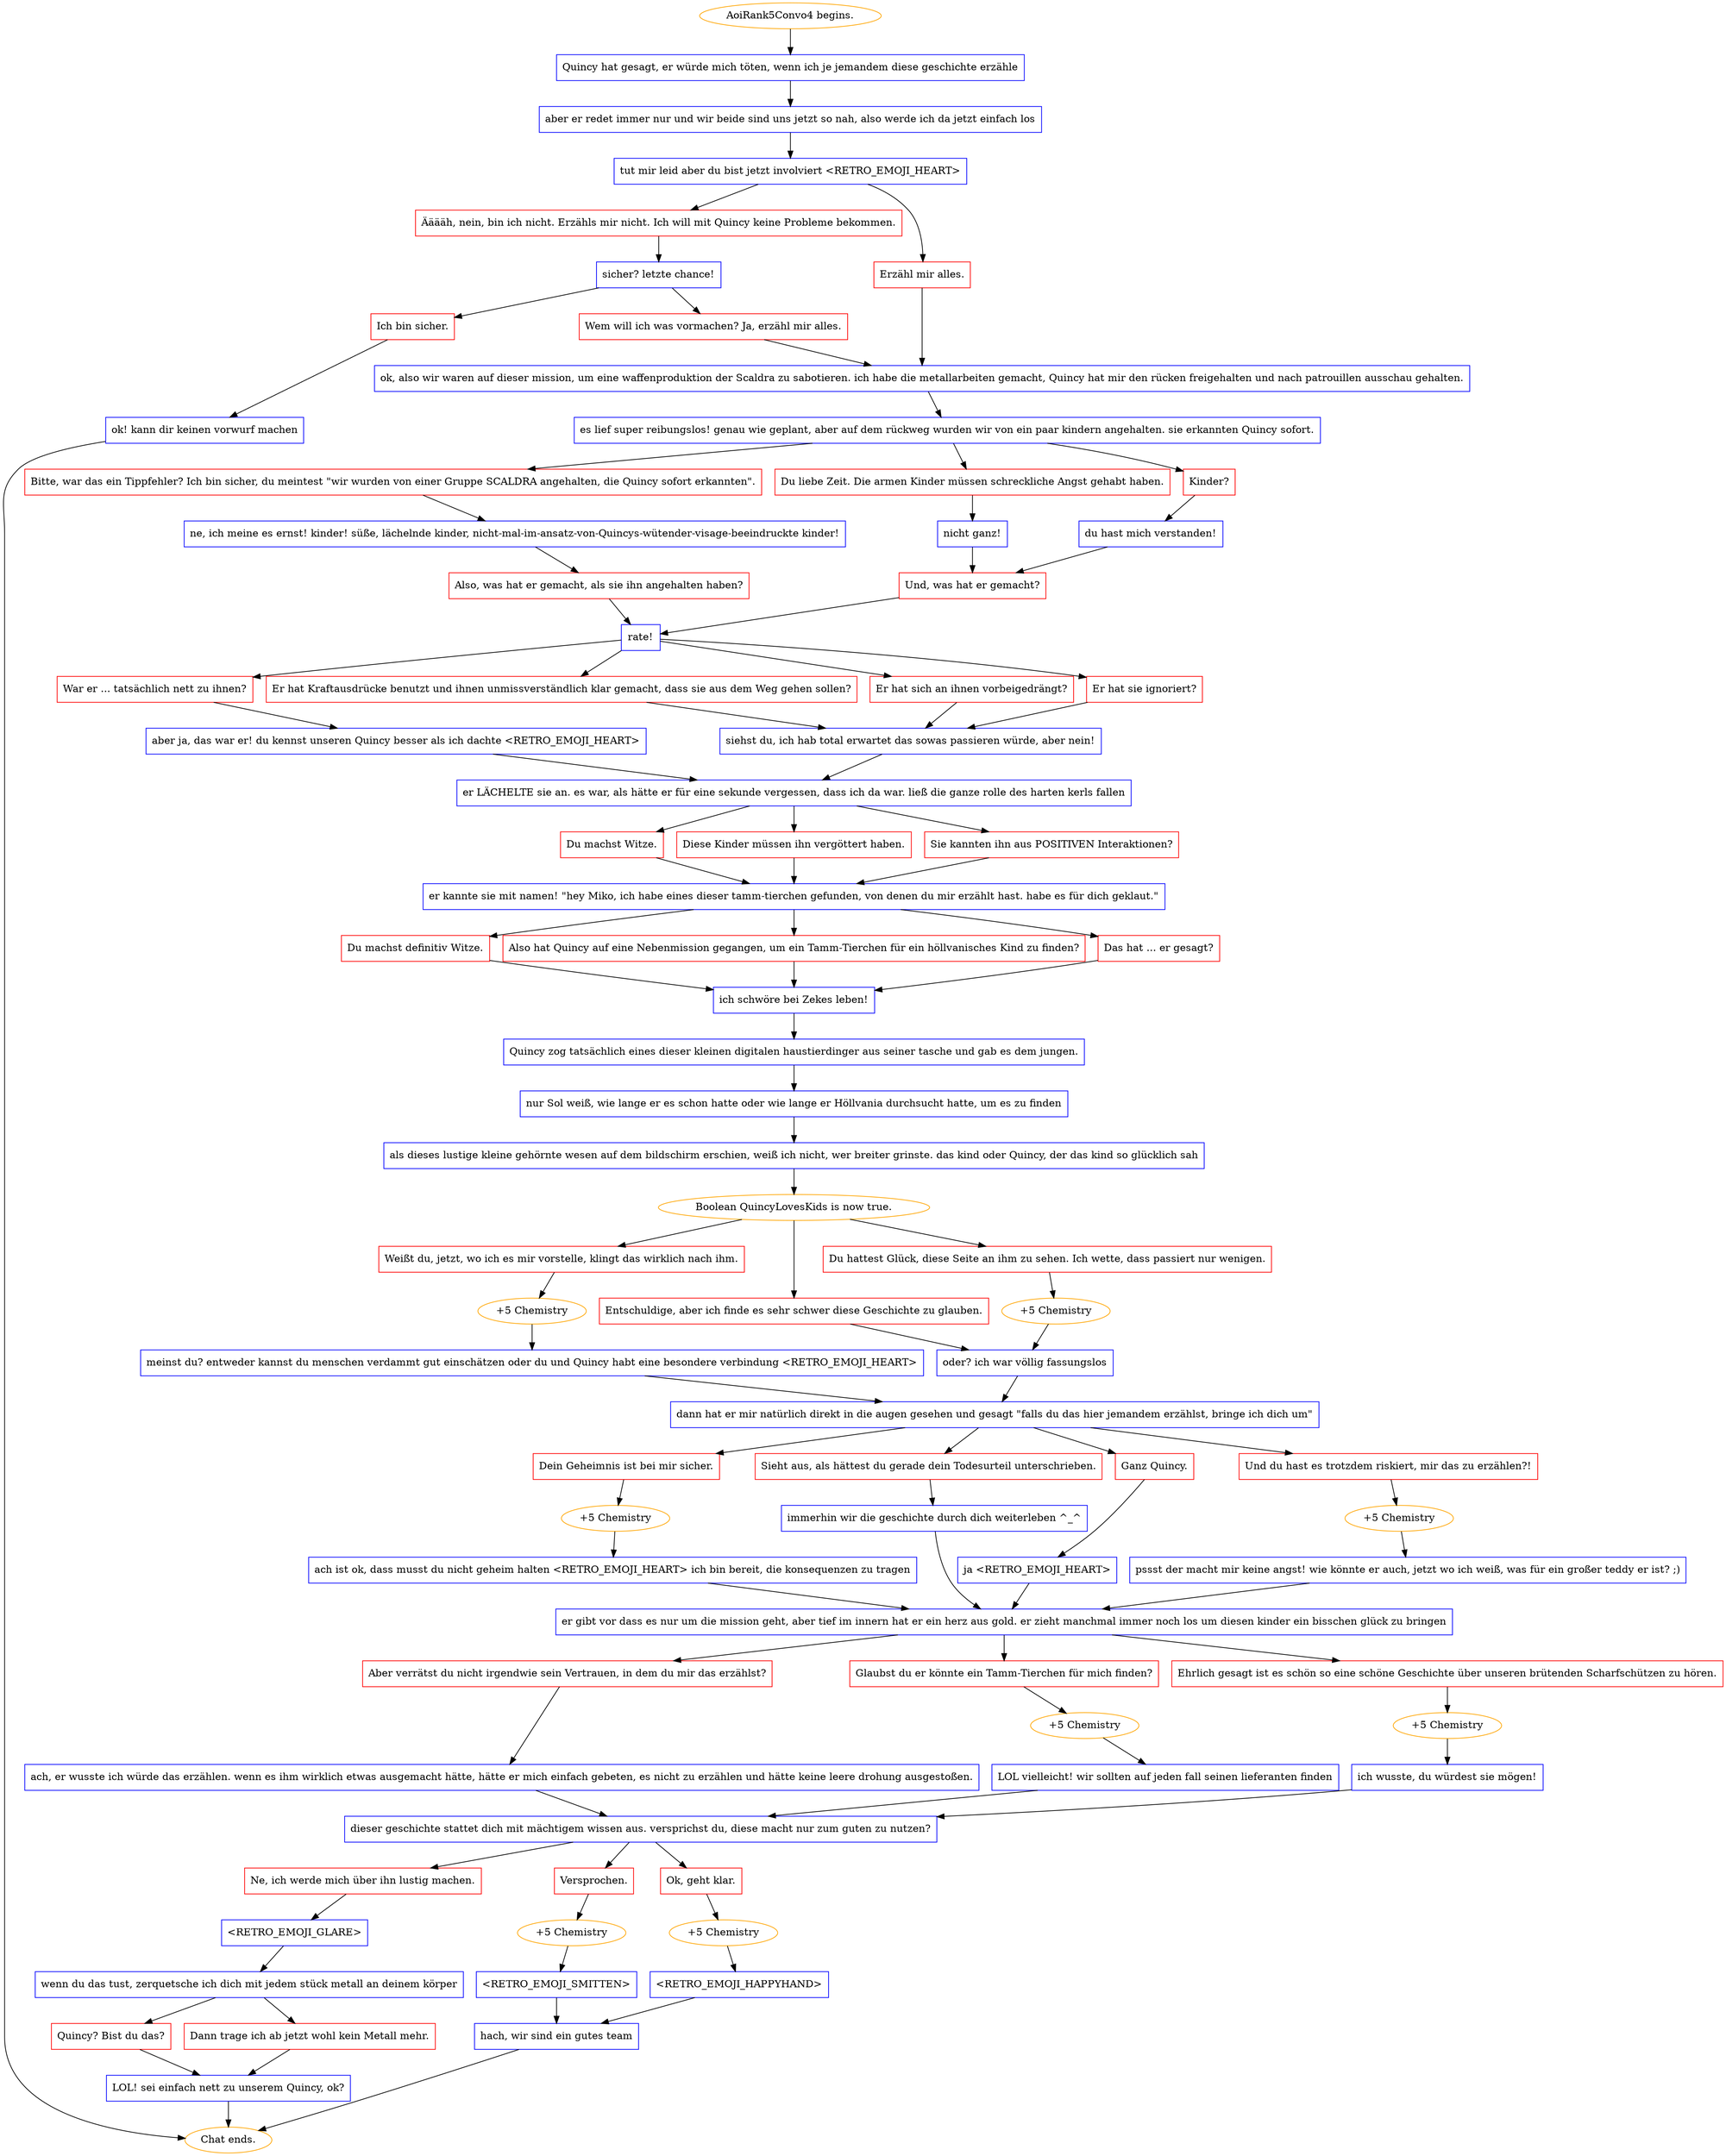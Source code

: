 digraph {
	"AoiRank5Convo4 begins." [color=orange];
		"AoiRank5Convo4 begins." -> j3499427168;
	j3499427168 [label="Quincy hat gesagt, er würde mich töten, wenn ich je jemandem diese geschichte erzähle",shape=box,color=blue];
		j3499427168 -> j4172335986;
	j4172335986 [label="aber er redet immer nur und wir beide sind uns jetzt so nah, also werde ich da jetzt einfach los",shape=box,color=blue];
		j4172335986 -> j743050810;
	j743050810 [label="tut mir leid aber du bist jetzt involviert <RETRO_EMOJI_HEART>",shape=box,color=blue];
		j743050810 -> j223476713;
		j743050810 -> j399528752;
	j223476713 [label="Ääääh, nein, bin ich nicht. Erzähls mir nicht. Ich will mit Quincy keine Probleme bekommen.",shape=box,color=red];
		j223476713 -> j1761420934;
	j399528752 [label="Erzähl mir alles.",shape=box,color=red];
		j399528752 -> j690767267;
	j1761420934 [label="sicher? letzte chance!",shape=box,color=blue];
		j1761420934 -> j212145957;
		j1761420934 -> j2402249779;
	j690767267 [label="ok, also wir waren auf dieser mission, um eine waffenproduktion der Scaldra zu sabotieren. ich habe die metallarbeiten gemacht, Quincy hat mir den rücken freigehalten und nach patrouillen ausschau gehalten.",shape=box,color=blue];
		j690767267 -> j2387412643;
	j212145957 [label="Wem will ich was vormachen? Ja, erzähl mir alles.",shape=box,color=red];
		j212145957 -> j690767267;
	j2402249779 [label="Ich bin sicher.",shape=box,color=red];
		j2402249779 -> j1116377801;
	j2387412643 [label="es lief super reibungslos! genau wie geplant, aber auf dem rückweg wurden wir von ein paar kindern angehalten. sie erkannten Quincy sofort.",shape=box,color=blue];
		j2387412643 -> j1204517186;
		j2387412643 -> j935708046;
		j2387412643 -> j2648889861;
	j1116377801 [label="ok! kann dir keinen vorwurf machen",shape=box,color=blue];
		j1116377801 -> "Chat ends.";
	j1204517186 [label="Bitte, war das ein Tippfehler? Ich bin sicher, du meintest \"wir wurden von einer Gruppe SCALDRA angehalten, die Quincy sofort erkannten\".",shape=box,color=red];
		j1204517186 -> j1179645330;
	j935708046 [label="Du liebe Zeit. Die armen Kinder müssen schreckliche Angst gehabt haben.",shape=box,color=red];
		j935708046 -> j3428859019;
	j2648889861 [label="Kinder?",shape=box,color=red];
		j2648889861 -> j3518451035;
	"Chat ends." [color=orange];
	j1179645330 [label="ne, ich meine es ernst! kinder! süße, lächelnde kinder, nicht-mal-im-ansatz-von-Quincys-wütender-visage-beeindruckte kinder!",shape=box,color=blue];
		j1179645330 -> j1026182829;
	j3428859019 [label="nicht ganz!",shape=box,color=blue];
		j3428859019 -> j3994784975;
	j3518451035 [label="du hast mich verstanden!",shape=box,color=blue];
		j3518451035 -> j3994784975;
	j1026182829 [label="Also, was hat er gemacht, als sie ihn angehalten haben?",shape=box,color=red];
		j1026182829 -> j2530378484;
	j3994784975 [label="Und, was hat er gemacht?",shape=box,color=red];
		j3994784975 -> j2530378484;
	j2530378484 [label="rate!",shape=box,color=blue];
		j2530378484 -> j1392910026;
		j2530378484 -> j1616655530;
		j2530378484 -> j4148158599;
		j2530378484 -> j2289569088;
	j1392910026 [label="Er hat Kraftausdrücke benutzt und ihnen unmissverständlich klar gemacht, dass sie aus dem Weg gehen sollen?",shape=box,color=red];
		j1392910026 -> j4074393245;
	j1616655530 [label="Er hat sich an ihnen vorbeigedrängt?",shape=box,color=red];
		j1616655530 -> j4074393245;
	j4148158599 [label="Er hat sie ignoriert?",shape=box,color=red];
		j4148158599 -> j4074393245;
	j2289569088 [label="War er ... tatsächlich nett zu ihnen?",shape=box,color=red];
		j2289569088 -> j843740763;
	j4074393245 [label="siehst du, ich hab total erwartet das sowas passieren würde, aber nein!",shape=box,color=blue];
		j4074393245 -> j3226989086;
	j843740763 [label="aber ja, das war er! du kennst unseren Quincy besser als ich dachte <RETRO_EMOJI_HEART>",shape=box,color=blue];
		j843740763 -> j3226989086;
	j3226989086 [label="er LÄCHELTE sie an. es war, als hätte er für eine sekunde vergessen, dass ich da war. ließ die ganze rolle des harten kerls fallen",shape=box,color=blue];
		j3226989086 -> j1358355344;
		j3226989086 -> j1856322928;
		j3226989086 -> j3481357086;
	j1358355344 [label="Diese Kinder müssen ihn vergöttert haben.",shape=box,color=red];
		j1358355344 -> j2258321169;
	j1856322928 [label="Sie kannten ihn aus POSITIVEN Interaktionen?",shape=box,color=red];
		j1856322928 -> j2258321169;
	j3481357086 [label="Du machst Witze.",shape=box,color=red];
		j3481357086 -> j2258321169;
	j2258321169 [label="er kannte sie mit namen! \"hey Miko, ich habe eines dieser tamm-tierchen gefunden, von denen du mir erzählt hast. habe es für dich geklaut.\"",shape=box,color=blue];
		j2258321169 -> j2360639956;
		j2258321169 -> j1752121560;
		j2258321169 -> j2078409246;
	j2360639956 [label="Also hat Quincy auf eine Nebenmission gegangen, um ein Tamm-Tierchen für ein höllvanisches Kind zu finden?",shape=box,color=red];
		j2360639956 -> j2021347084;
	j1752121560 [label="Das hat ... er gesagt?",shape=box,color=red];
		j1752121560 -> j2021347084;
	j2078409246 [label="Du machst definitiv Witze.",shape=box,color=red];
		j2078409246 -> j2021347084;
	j2021347084 [label="ich schwöre bei Zekes leben!",shape=box,color=blue];
		j2021347084 -> j579620189;
	j579620189 [label="Quincy zog tatsächlich eines dieser kleinen digitalen haustierdinger aus seiner tasche und gab es dem jungen.",shape=box,color=blue];
		j579620189 -> j2056535311;
	j2056535311 [label="nur Sol weiß, wie lange er es schon hatte oder wie lange er Höllvania durchsucht hatte, um es zu finden",shape=box,color=blue];
		j2056535311 -> j3728919601;
	j3728919601 [label="als dieses lustige kleine gehörnte wesen auf dem bildschirm erschien, weiß ich nicht, wer breiter grinste. das kind oder Quincy, der das kind so glücklich sah",shape=box,color=blue];
		j3728919601 -> j3972133901;
	j3972133901 [label="Boolean QuincyLovesKids is now true.",color=orange];
		j3972133901 -> j2157194455;
		j3972133901 -> j4073336571;
		j3972133901 -> j2035861950;
	j2157194455 [label="Weißt du, jetzt, wo ich es mir vorstelle, klingt das wirklich nach ihm.",shape=box,color=red];
		j2157194455 -> j3377159089;
	j4073336571 [label="Entschuldige, aber ich finde es sehr schwer diese Geschichte zu glauben.",shape=box,color=red];
		j4073336571 -> j1498711185;
	j2035861950 [label="Du hattest Glück, diese Seite an ihm zu sehen. Ich wette, dass passiert nur wenigen.",shape=box,color=red];
		j2035861950 -> j2389654836;
	j3377159089 [label="+5 Chemistry",color=orange];
		j3377159089 -> j3871414599;
	j1498711185 [label="oder? ich war völlig fassungslos",shape=box,color=blue];
		j1498711185 -> j3285797610;
	j2389654836 [label="+5 Chemistry",color=orange];
		j2389654836 -> j1498711185;
	j3871414599 [label="meinst du? entweder kannst du menschen verdammt gut einschätzen oder du und Quincy habt eine besondere verbindung <RETRO_EMOJI_HEART>",shape=box,color=blue];
		j3871414599 -> j3285797610;
	j3285797610 [label="dann hat er mir natürlich direkt in die augen gesehen und gesagt \"falls du das hier jemandem erzählst, bringe ich dich um\"",shape=box,color=blue];
		j3285797610 -> j676780020;
		j3285797610 -> j4021248347;
		j3285797610 -> j4222908914;
		j3285797610 -> j3495810086;
	j676780020 [label="Ganz Quincy.",shape=box,color=red];
		j676780020 -> j3257986004;
	j4021248347 [label="Und du hast es trotzdem riskiert, mir das zu erzählen?!",shape=box,color=red];
		j4021248347 -> j2037135454;
	j4222908914 [label="Dein Geheimnis ist bei mir sicher.",shape=box,color=red];
		j4222908914 -> j2704614759;
	j3495810086 [label="Sieht aus, als hättest du gerade dein Todesurteil unterschrieben.",shape=box,color=red];
		j3495810086 -> j2572692637;
	j3257986004 [label="ja <RETRO_EMOJI_HEART>",shape=box,color=blue];
		j3257986004 -> j2056367560;
	j2037135454 [label="+5 Chemistry",color=orange];
		j2037135454 -> j1496680107;
	j2704614759 [label="+5 Chemistry",color=orange];
		j2704614759 -> j3604827135;
	j2572692637 [label="immerhin wir die geschichte durch dich weiterleben ^_^",shape=box,color=blue];
		j2572692637 -> j2056367560;
	j2056367560 [label="er gibt vor dass es nur um die mission geht, aber tief im innern hat er ein herz aus gold. er zieht manchmal immer noch los um diesen kinder ein bisschen glück zu bringen",shape=box,color=blue];
		j2056367560 -> j439088026;
		j2056367560 -> j3147985098;
		j2056367560 -> j3524325723;
	j1496680107 [label="pssst der macht mir keine angst! wie könnte er auch, jetzt wo ich weiß, was für ein großer teddy er ist? ;)",shape=box,color=blue];
		j1496680107 -> j2056367560;
	j3604827135 [label="ach ist ok, dass musst du nicht geheim halten <RETRO_EMOJI_HEART> ich bin bereit, die konsequenzen zu tragen",shape=box,color=blue];
		j3604827135 -> j2056367560;
	j439088026 [label="Glaubst du er könnte ein Tamm-Tierchen für mich finden?",shape=box,color=red];
		j439088026 -> j3585870202;
	j3147985098 [label="Ehrlich gesagt ist es schön so eine schöne Geschichte über unseren brütenden Scharfschützen zu hören.",shape=box,color=red];
		j3147985098 -> j3358814854;
	j3524325723 [label="Aber verrätst du nicht irgendwie sein Vertrauen, in dem du mir das erzählst?",shape=box,color=red];
		j3524325723 -> j2987626673;
	j3585870202 [label="+5 Chemistry",color=orange];
		j3585870202 -> j2686992625;
	j3358814854 [label="+5 Chemistry",color=orange];
		j3358814854 -> j1529081217;
	j2987626673 [label="ach, er wusste ich würde das erzählen. wenn es ihm wirklich etwas ausgemacht hätte, hätte er mich einfach gebeten, es nicht zu erzählen und hätte keine leere drohung ausgestoßen.",shape=box,color=blue];
		j2987626673 -> j2494560251;
	j2686992625 [label="LOL vielleicht! wir sollten auf jeden fall seinen lieferanten finden",shape=box,color=blue];
		j2686992625 -> j2494560251;
	j1529081217 [label="ich wusste, du würdest sie mögen!",shape=box,color=blue];
		j1529081217 -> j2494560251;
	j2494560251 [label="dieser geschichte stattet dich mit mächtigem wissen aus. versprichst du, diese macht nur zum guten zu nutzen?",shape=box,color=blue];
		j2494560251 -> j3958977129;
		j2494560251 -> j3667274216;
		j2494560251 -> j1885218785;
	j3958977129 [label="Ok, geht klar.",shape=box,color=red];
		j3958977129 -> j454498205;
	j3667274216 [label="Versprochen.",shape=box,color=red];
		j3667274216 -> j1521094564;
	j1885218785 [label="Ne, ich werde mich über ihn lustig machen.",shape=box,color=red];
		j1885218785 -> j35712729;
	j454498205 [label="+5 Chemistry",color=orange];
		j454498205 -> j4192674712;
	j1521094564 [label="+5 Chemistry",color=orange];
		j1521094564 -> j2049624282;
	j35712729 [label="<RETRO_EMOJI_GLARE>",shape=box,color=blue];
		j35712729 -> j1791336607;
	j4192674712 [label="<RETRO_EMOJI_HAPPYHAND>",shape=box,color=blue];
		j4192674712 -> j3125082694;
	j2049624282 [label="<RETRO_EMOJI_SMITTEN>",shape=box,color=blue];
		j2049624282 -> j3125082694;
	j1791336607 [label="wenn du das tust, zerquetsche ich dich mit jedem stück metall an deinem körper",shape=box,color=blue];
		j1791336607 -> j3416279295;
		j1791336607 -> j3600106146;
	j3125082694 [label="hach, wir sind ein gutes team",shape=box,color=blue];
		j3125082694 -> "Chat ends.";
	j3416279295 [label="Quincy? Bist du das?",shape=box,color=red];
		j3416279295 -> j233626252;
	j3600106146 [label="Dann trage ich ab jetzt wohl kein Metall mehr.",shape=box,color=red];
		j3600106146 -> j233626252;
	j233626252 [label="LOL! sei einfach nett zu unserem Quincy, ok?",shape=box,color=blue];
		j233626252 -> "Chat ends.";
}